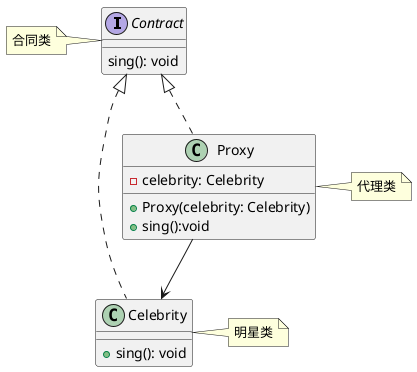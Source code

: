 @startuml

interface Contract{
    sing(): void
}
note left: 合同类
class Celebrity {
    + sing(): void
}
note right: 明星类
class Proxy{
    - celebrity: Celebrity
    + Proxy(celebrity: Celebrity)
    + sing():void
}
note right: 代理类

Contract <|.. Celebrity
Contract <|.. Proxy
Proxy --> Celebrity

@enduml